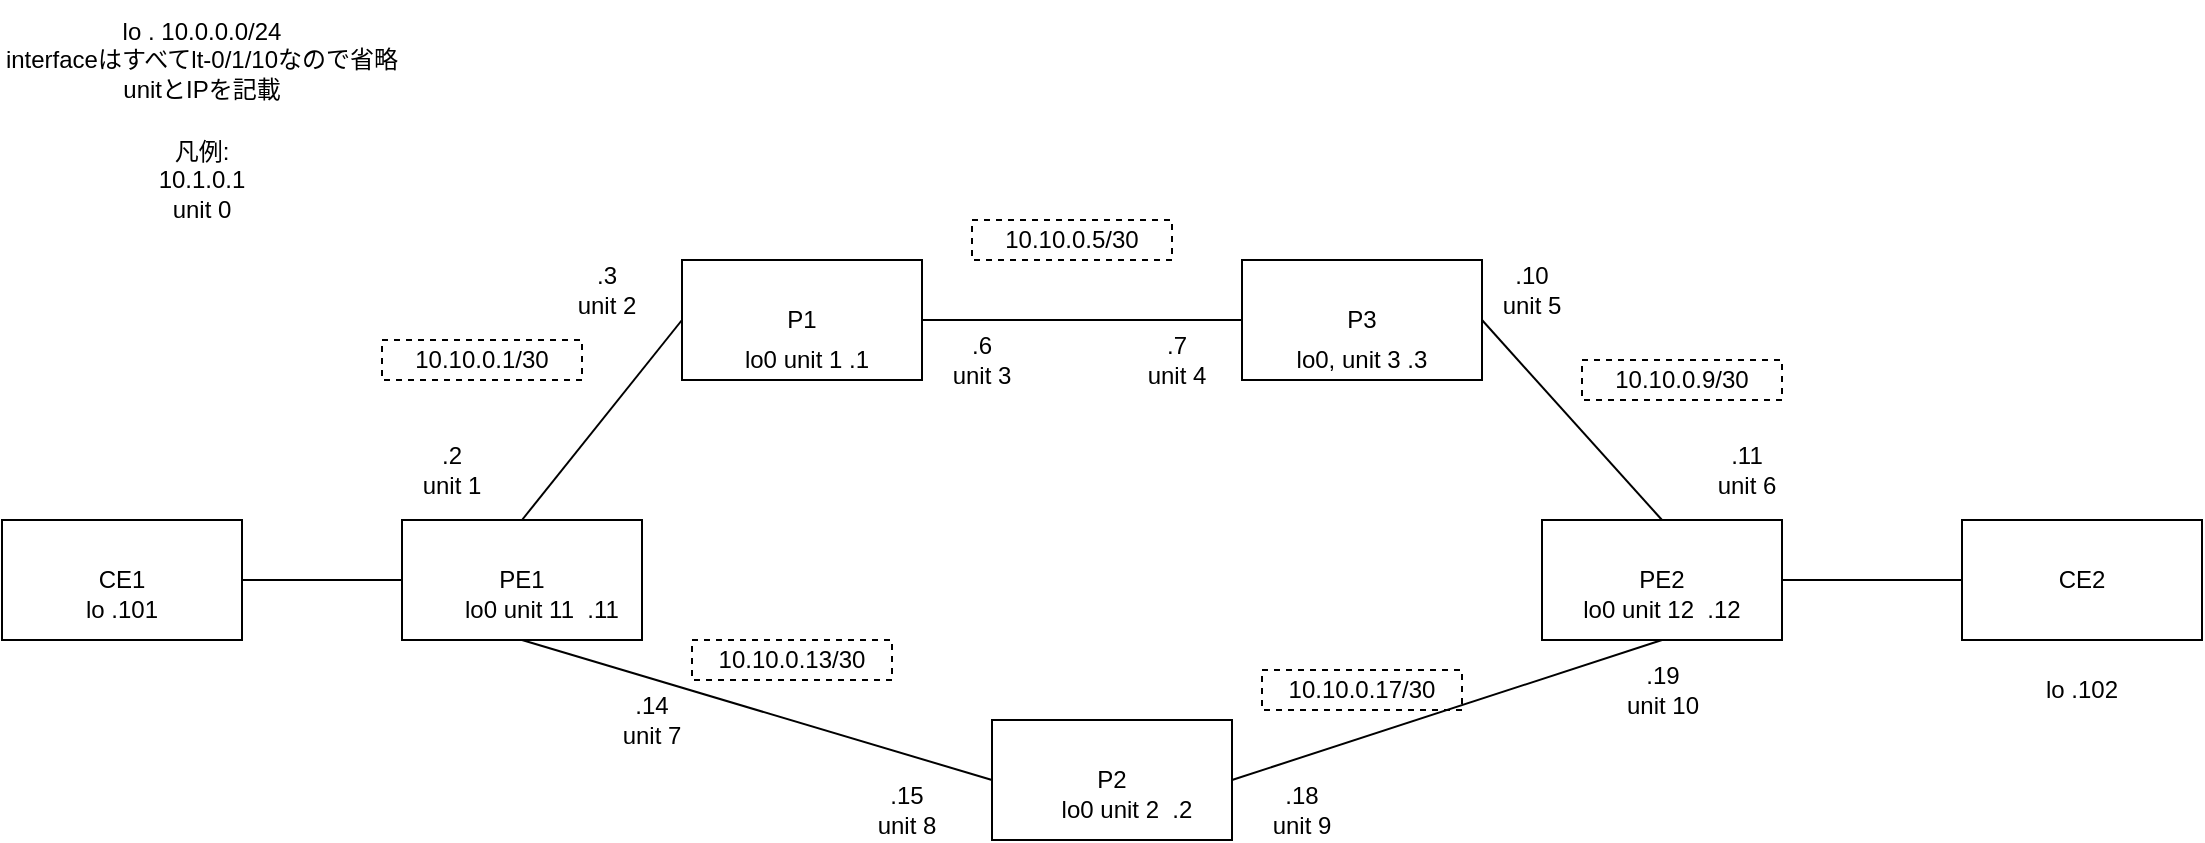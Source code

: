 <mxfile version="22.1.11" type="device">
  <diagram name="ページ1" id="0GTkpOpO7OopeRpnRRyq">
    <mxGraphModel dx="1376" dy="845" grid="1" gridSize="10" guides="1" tooltips="1" connect="1" arrows="1" fold="1" page="1" pageScale="1" pageWidth="1169" pageHeight="827" math="0" shadow="0">
      <root>
        <mxCell id="0" />
        <mxCell id="1" parent="0" />
        <mxCell id="sopoUnnTEJ3EenJI_9PH-1" value="CE1" style="rounded=0;whiteSpace=wrap;html=1;" vertex="1" parent="1">
          <mxGeometry x="30" y="410" width="120" height="60" as="geometry" />
        </mxCell>
        <mxCell id="sopoUnnTEJ3EenJI_9PH-2" value="CE2" style="rounded=0;whiteSpace=wrap;html=1;" vertex="1" parent="1">
          <mxGeometry x="1010" y="410" width="120" height="60" as="geometry" />
        </mxCell>
        <mxCell id="sopoUnnTEJ3EenJI_9PH-3" value="PE1" style="rounded=0;whiteSpace=wrap;html=1;" vertex="1" parent="1">
          <mxGeometry x="230" y="410" width="120" height="60" as="geometry" />
        </mxCell>
        <mxCell id="sopoUnnTEJ3EenJI_9PH-4" value="PE2" style="rounded=0;whiteSpace=wrap;html=1;" vertex="1" parent="1">
          <mxGeometry x="800" y="410" width="120" height="60" as="geometry" />
        </mxCell>
        <mxCell id="sopoUnnTEJ3EenJI_9PH-5" value="P1" style="rounded=0;whiteSpace=wrap;html=1;" vertex="1" parent="1">
          <mxGeometry x="370" y="280" width="120" height="60" as="geometry" />
        </mxCell>
        <mxCell id="sopoUnnTEJ3EenJI_9PH-6" value="P3" style="rounded=0;whiteSpace=wrap;html=1;" vertex="1" parent="1">
          <mxGeometry x="650" y="280" width="120" height="60" as="geometry" />
        </mxCell>
        <mxCell id="sopoUnnTEJ3EenJI_9PH-7" value="P2" style="rounded=0;whiteSpace=wrap;html=1;" vertex="1" parent="1">
          <mxGeometry x="525" y="510" width="120" height="60" as="geometry" />
        </mxCell>
        <mxCell id="sopoUnnTEJ3EenJI_9PH-8" value="" style="endArrow=none;html=1;rounded=0;entryX=0;entryY=0.5;entryDx=0;entryDy=0;exitX=0.5;exitY=0;exitDx=0;exitDy=0;" edge="1" parent="1" source="sopoUnnTEJ3EenJI_9PH-3" target="sopoUnnTEJ3EenJI_9PH-5">
          <mxGeometry width="50" height="50" relative="1" as="geometry">
            <mxPoint x="320" y="370" as="sourcePoint" />
            <mxPoint x="370" y="320" as="targetPoint" />
          </mxGeometry>
        </mxCell>
        <mxCell id="sopoUnnTEJ3EenJI_9PH-9" value="" style="endArrow=none;html=1;rounded=0;entryX=0;entryY=0.5;entryDx=0;entryDy=0;exitX=0.5;exitY=1;exitDx=0;exitDy=0;" edge="1" parent="1" source="sopoUnnTEJ3EenJI_9PH-3" target="sopoUnnTEJ3EenJI_9PH-7">
          <mxGeometry width="50" height="50" relative="1" as="geometry">
            <mxPoint x="300" y="514" as="sourcePoint" />
            <mxPoint x="420" y="414" as="targetPoint" />
          </mxGeometry>
        </mxCell>
        <mxCell id="sopoUnnTEJ3EenJI_9PH-10" value="" style="endArrow=none;html=1;rounded=0;exitX=1;exitY=0.5;exitDx=0;exitDy=0;entryX=0;entryY=0.5;entryDx=0;entryDy=0;" edge="1" parent="1" source="sopoUnnTEJ3EenJI_9PH-5" target="sopoUnnTEJ3EenJI_9PH-6">
          <mxGeometry width="50" height="50" relative="1" as="geometry">
            <mxPoint x="530" y="460" as="sourcePoint" />
            <mxPoint x="580" y="410" as="targetPoint" />
          </mxGeometry>
        </mxCell>
        <mxCell id="sopoUnnTEJ3EenJI_9PH-11" value="" style="endArrow=none;html=1;rounded=0;exitX=1;exitY=0.5;exitDx=0;exitDy=0;entryX=0.5;entryY=1;entryDx=0;entryDy=0;" edge="1" parent="1" source="sopoUnnTEJ3EenJI_9PH-7" target="sopoUnnTEJ3EenJI_9PH-4">
          <mxGeometry width="50" height="50" relative="1" as="geometry">
            <mxPoint x="530" y="460" as="sourcePoint" />
            <mxPoint x="580" y="410" as="targetPoint" />
          </mxGeometry>
        </mxCell>
        <mxCell id="sopoUnnTEJ3EenJI_9PH-12" value="" style="endArrow=none;html=1;rounded=0;entryX=0.5;entryY=0;entryDx=0;entryDy=0;exitX=1;exitY=0.5;exitDx=0;exitDy=0;" edge="1" parent="1" source="sopoUnnTEJ3EenJI_9PH-6" target="sopoUnnTEJ3EenJI_9PH-4">
          <mxGeometry width="50" height="50" relative="1" as="geometry">
            <mxPoint x="530" y="460" as="sourcePoint" />
            <mxPoint x="580" y="410" as="targetPoint" />
          </mxGeometry>
        </mxCell>
        <mxCell id="sopoUnnTEJ3EenJI_9PH-13" value="" style="endArrow=none;html=1;rounded=0;exitX=1;exitY=0.5;exitDx=0;exitDy=0;entryX=0;entryY=0.5;entryDx=0;entryDy=0;" edge="1" parent="1" source="sopoUnnTEJ3EenJI_9PH-1" target="sopoUnnTEJ3EenJI_9PH-3">
          <mxGeometry width="50" height="50" relative="1" as="geometry">
            <mxPoint x="530" y="460" as="sourcePoint" />
            <mxPoint x="580" y="410" as="targetPoint" />
          </mxGeometry>
        </mxCell>
        <mxCell id="sopoUnnTEJ3EenJI_9PH-14" value="" style="endArrow=none;html=1;rounded=0;entryX=0;entryY=0.5;entryDx=0;entryDy=0;" edge="1" parent="1" target="sopoUnnTEJ3EenJI_9PH-2">
          <mxGeometry width="50" height="50" relative="1" as="geometry">
            <mxPoint x="920" y="440" as="sourcePoint" />
            <mxPoint x="580" y="410" as="targetPoint" />
          </mxGeometry>
        </mxCell>
        <mxCell id="sopoUnnTEJ3EenJI_9PH-15" value="lo0 unit 1 .1" style="text;html=1;strokeColor=none;fillColor=none;align=center;verticalAlign=middle;whiteSpace=wrap;rounded=0;" vertex="1" parent="1">
          <mxGeometry x="395" y="315" width="75" height="30" as="geometry" />
        </mxCell>
        <mxCell id="sopoUnnTEJ3EenJI_9PH-16" value="lo0, unit 3 .3" style="text;html=1;strokeColor=none;fillColor=none;align=center;verticalAlign=middle;whiteSpace=wrap;rounded=0;" vertex="1" parent="1">
          <mxGeometry x="670" y="315" width="80" height="30" as="geometry" />
        </mxCell>
        <mxCell id="sopoUnnTEJ3EenJI_9PH-17" value="lo0 unit 2&amp;nbsp; .2" style="text;html=1;strokeColor=none;fillColor=none;align=center;verticalAlign=middle;whiteSpace=wrap;rounded=0;" vertex="1" parent="1">
          <mxGeometry x="555" y="540" width="75" height="30" as="geometry" />
        </mxCell>
        <mxCell id="sopoUnnTEJ3EenJI_9PH-18" value="lo0 unit 11&amp;nbsp; .11" style="text;html=1;strokeColor=none;fillColor=none;align=center;verticalAlign=middle;whiteSpace=wrap;rounded=0;" vertex="1" parent="1">
          <mxGeometry x="260" y="440" width="80" height="30" as="geometry" />
        </mxCell>
        <mxCell id="sopoUnnTEJ3EenJI_9PH-19" value="lo0 unit 12&amp;nbsp; .12" style="text;html=1;strokeColor=none;fillColor=none;align=center;verticalAlign=middle;whiteSpace=wrap;rounded=0;" vertex="1" parent="1">
          <mxGeometry x="815" y="440" width="90" height="30" as="geometry" />
        </mxCell>
        <mxCell id="sopoUnnTEJ3EenJI_9PH-20" value="lo .101" style="text;html=1;strokeColor=none;fillColor=none;align=center;verticalAlign=middle;whiteSpace=wrap;rounded=0;" vertex="1" parent="1">
          <mxGeometry x="60" y="440" width="60" height="30" as="geometry" />
        </mxCell>
        <mxCell id="sopoUnnTEJ3EenJI_9PH-21" value="lo .102" style="text;html=1;strokeColor=none;fillColor=none;align=center;verticalAlign=middle;whiteSpace=wrap;rounded=0;" vertex="1" parent="1">
          <mxGeometry x="1040" y="480" width="60" height="30" as="geometry" />
        </mxCell>
        <mxCell id="sopoUnnTEJ3EenJI_9PH-22" value="lo . 10.0.0.0/24&lt;br&gt;interfaceはすべてlt-0/1/10なので省略　unitとIPを記載" style="text;html=1;strokeColor=none;fillColor=none;align=center;verticalAlign=middle;whiteSpace=wrap;rounded=0;" vertex="1" parent="1">
          <mxGeometry x="30" y="150" width="200" height="60" as="geometry" />
        </mxCell>
        <mxCell id="sopoUnnTEJ3EenJI_9PH-23" value="凡例:&lt;br&gt;10.1.0.1&lt;br&gt;unit 0" style="text;html=1;strokeColor=none;fillColor=none;align=center;verticalAlign=middle;whiteSpace=wrap;rounded=0;" vertex="1" parent="1">
          <mxGeometry x="30" y="210" width="200" height="60" as="geometry" />
        </mxCell>
        <mxCell id="sopoUnnTEJ3EenJI_9PH-24" value="10.10.0.5/30" style="text;html=1;strokeColor=default;fillColor=none;align=center;verticalAlign=middle;whiteSpace=wrap;rounded=0;dashed=1;" vertex="1" parent="1">
          <mxGeometry x="515" y="260" width="100" height="20" as="geometry" />
        </mxCell>
        <mxCell id="sopoUnnTEJ3EenJI_9PH-25" value=".2&lt;br&gt;unit 1" style="text;html=1;strokeColor=none;fillColor=none;align=center;verticalAlign=middle;whiteSpace=wrap;rounded=0;" vertex="1" parent="1">
          <mxGeometry x="220" y="370" width="70" height="30" as="geometry" />
        </mxCell>
        <mxCell id="sopoUnnTEJ3EenJI_9PH-26" value=".3&lt;br&gt;unit 2" style="text;html=1;strokeColor=none;fillColor=none;align=center;verticalAlign=middle;whiteSpace=wrap;rounded=0;" vertex="1" parent="1">
          <mxGeometry x="300" y="280" width="65" height="30" as="geometry" />
        </mxCell>
        <mxCell id="sopoUnnTEJ3EenJI_9PH-27" value="10.10.0.1/30" style="text;html=1;strokeColor=default;fillColor=none;align=center;verticalAlign=middle;whiteSpace=wrap;rounded=0;dashed=1;" vertex="1" parent="1">
          <mxGeometry x="220" y="320" width="100" height="20" as="geometry" />
        </mxCell>
        <mxCell id="sopoUnnTEJ3EenJI_9PH-29" value=".6&lt;br&gt;unit 3" style="text;html=1;strokeColor=none;fillColor=none;align=center;verticalAlign=middle;whiteSpace=wrap;rounded=0;" vertex="1" parent="1">
          <mxGeometry x="485" y="315" width="70" height="30" as="geometry" />
        </mxCell>
        <mxCell id="sopoUnnTEJ3EenJI_9PH-30" value=".7&lt;br&gt;unit 4" style="text;html=1;strokeColor=none;fillColor=none;align=center;verticalAlign=middle;whiteSpace=wrap;rounded=0;" vertex="1" parent="1">
          <mxGeometry x="585" y="315" width="65" height="30" as="geometry" />
        </mxCell>
        <mxCell id="sopoUnnTEJ3EenJI_9PH-31" value="10.10.0.9/30" style="text;html=1;strokeColor=default;fillColor=none;align=center;verticalAlign=middle;whiteSpace=wrap;rounded=0;dashed=1;" vertex="1" parent="1">
          <mxGeometry x="820" y="330" width="100" height="20" as="geometry" />
        </mxCell>
        <mxCell id="sopoUnnTEJ3EenJI_9PH-32" value=".10&lt;br&gt;unit 5" style="text;html=1;strokeColor=none;fillColor=none;align=center;verticalAlign=middle;whiteSpace=wrap;rounded=0;" vertex="1" parent="1">
          <mxGeometry x="760" y="280" width="70" height="30" as="geometry" />
        </mxCell>
        <mxCell id="sopoUnnTEJ3EenJI_9PH-33" value=".11&lt;br&gt;unit 6" style="text;html=1;strokeColor=none;fillColor=none;align=center;verticalAlign=middle;whiteSpace=wrap;rounded=0;" vertex="1" parent="1">
          <mxGeometry x="870" y="370" width="65" height="30" as="geometry" />
        </mxCell>
        <mxCell id="sopoUnnTEJ3EenJI_9PH-34" value="10.10.0.13/30" style="text;html=1;strokeColor=default;fillColor=none;align=center;verticalAlign=middle;whiteSpace=wrap;rounded=0;dashed=1;" vertex="1" parent="1">
          <mxGeometry x="375" y="470" width="100" height="20" as="geometry" />
        </mxCell>
        <mxCell id="sopoUnnTEJ3EenJI_9PH-35" value=".14&lt;br&gt;unit 7" style="text;html=1;strokeColor=none;fillColor=none;align=center;verticalAlign=middle;whiteSpace=wrap;rounded=0;" vertex="1" parent="1">
          <mxGeometry x="320" y="495" width="70" height="30" as="geometry" />
        </mxCell>
        <mxCell id="sopoUnnTEJ3EenJI_9PH-36" value=".15&lt;br&gt;unit 8" style="text;html=1;strokeColor=none;fillColor=none;align=center;verticalAlign=middle;whiteSpace=wrap;rounded=0;" vertex="1" parent="1">
          <mxGeometry x="450" y="540" width="65" height="30" as="geometry" />
        </mxCell>
        <mxCell id="sopoUnnTEJ3EenJI_9PH-37" value="10.10.0.17/30" style="text;html=1;strokeColor=default;fillColor=none;align=center;verticalAlign=middle;whiteSpace=wrap;rounded=0;dashed=1;" vertex="1" parent="1">
          <mxGeometry x="660" y="485" width="100" height="20" as="geometry" />
        </mxCell>
        <mxCell id="sopoUnnTEJ3EenJI_9PH-38" value=".18&lt;br&gt;unit 9" style="text;html=1;strokeColor=none;fillColor=none;align=center;verticalAlign=middle;whiteSpace=wrap;rounded=0;" vertex="1" parent="1">
          <mxGeometry x="645" y="540" width="70" height="30" as="geometry" />
        </mxCell>
        <mxCell id="sopoUnnTEJ3EenJI_9PH-39" value=".19&lt;br&gt;unit 10" style="text;html=1;strokeColor=none;fillColor=none;align=center;verticalAlign=middle;whiteSpace=wrap;rounded=0;" vertex="1" parent="1">
          <mxGeometry x="827.5" y="480" width="65" height="30" as="geometry" />
        </mxCell>
      </root>
    </mxGraphModel>
  </diagram>
</mxfile>
